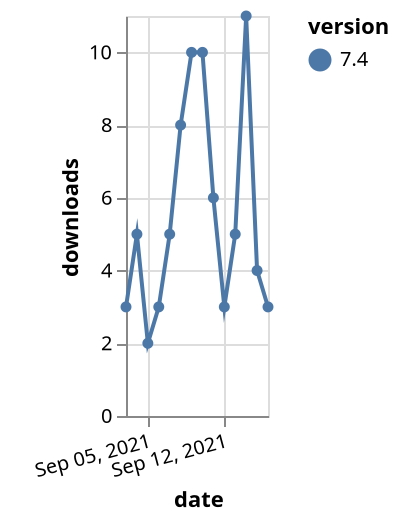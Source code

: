 {"$schema": "https://vega.github.io/schema/vega-lite/v5.json", "description": "A simple bar chart with embedded data.", "data": {"values": [{"date": "2021-09-03", "total": 6760, "delta": 3, "version": "7.4"}, {"date": "2021-09-04", "total": 6765, "delta": 5, "version": "7.4"}, {"date": "2021-09-05", "total": 6767, "delta": 2, "version": "7.4"}, {"date": "2021-09-06", "total": 6770, "delta": 3, "version": "7.4"}, {"date": "2021-09-07", "total": 6775, "delta": 5, "version": "7.4"}, {"date": "2021-09-08", "total": 6783, "delta": 8, "version": "7.4"}, {"date": "2021-09-09", "total": 6793, "delta": 10, "version": "7.4"}, {"date": "2021-09-10", "total": 6803, "delta": 10, "version": "7.4"}, {"date": "2021-09-11", "total": 6809, "delta": 6, "version": "7.4"}, {"date": "2021-09-12", "total": 6812, "delta": 3, "version": "7.4"}, {"date": "2021-09-13", "total": 6817, "delta": 5, "version": "7.4"}, {"date": "2021-09-14", "total": 6828, "delta": 11, "version": "7.4"}, {"date": "2021-09-15", "total": 6832, "delta": 4, "version": "7.4"}, {"date": "2021-09-16", "total": 6835, "delta": 3, "version": "7.4"}]}, "width": "container", "mark": {"type": "line", "point": {"filled": true}}, "encoding": {"x": {"field": "date", "type": "temporal", "timeUnit": "yearmonthdate", "title": "date", "axis": {"labelAngle": -15}}, "y": {"field": "delta", "type": "quantitative", "title": "downloads"}, "color": {"field": "version", "type": "nominal"}, "tooltip": {"field": "delta"}}}